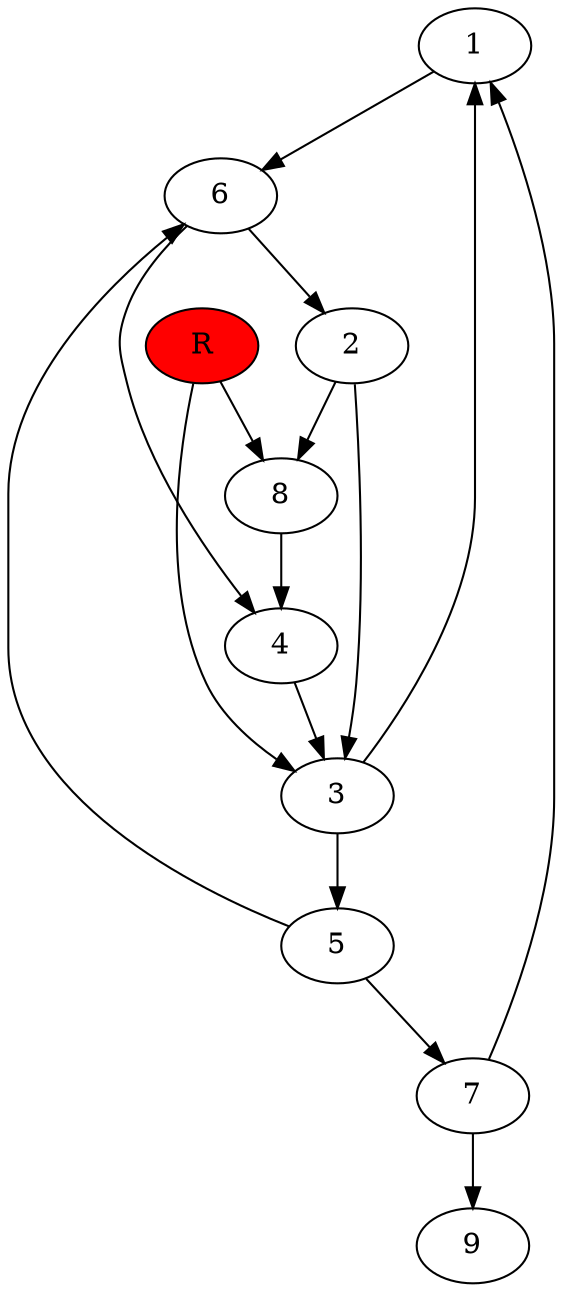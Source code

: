 digraph prb311 {
	1
	2
	3
	4
	5
	6
	7
	8
	R [fillcolor="#ff0000" style=filled]
	1 -> 6
	2 -> 3
	2 -> 8
	3 -> 1
	3 -> 5
	4 -> 3
	5 -> 6
	5 -> 7
	6 -> 2
	6 -> 4
	7 -> 1
	7 -> 9
	8 -> 4
	R -> 3
	R -> 8
}
